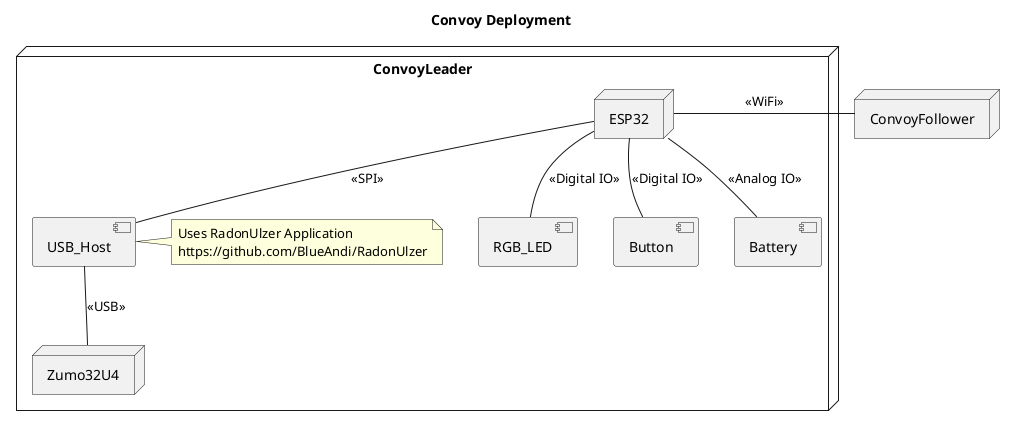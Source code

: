 @startuml Convoy_Deployment

Title Convoy Deployment

node "ConvoyLeader" as leader {
    node ESP32 as esp32
    node Zumo32U4 as zumo
    component RGB_LED as led
    component Button as button
    component Battery as batt
    component USB_Host as maxim

    esp32 -- led : <<Digital IO>>
    esp32 -- button : <<Digital IO>>
    esp32 -- batt : <<Analog IO>>
    esp32 -down- maxim : <<SPI>>
    maxim -down- zumo : <<USB>>
    note right
        Uses RadonUlzer Application
        https://github.com/BlueAndi/RadonUlzer
    end note
}

node "ConvoyFollower" as follower

esp32 -right- follower : <<WiFi>>

@enduml